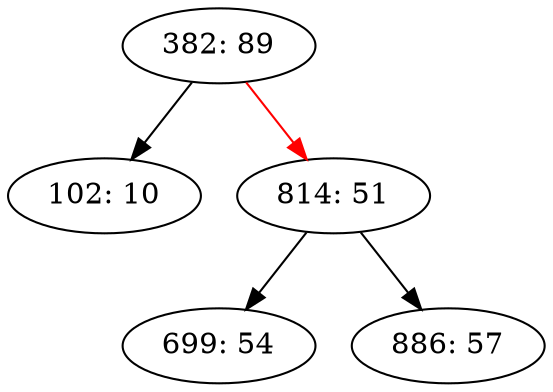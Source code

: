 digraph LLRB {
"382: 89";
"382: 89" -> "102: 10";
"102: 10";
"382: 89" -> "814: 51"[color = red ];
"814: 51";
"814: 51" -> "699: 54";
"699: 54";
"814: 51" -> "886: 57";
"886: 57";
}

